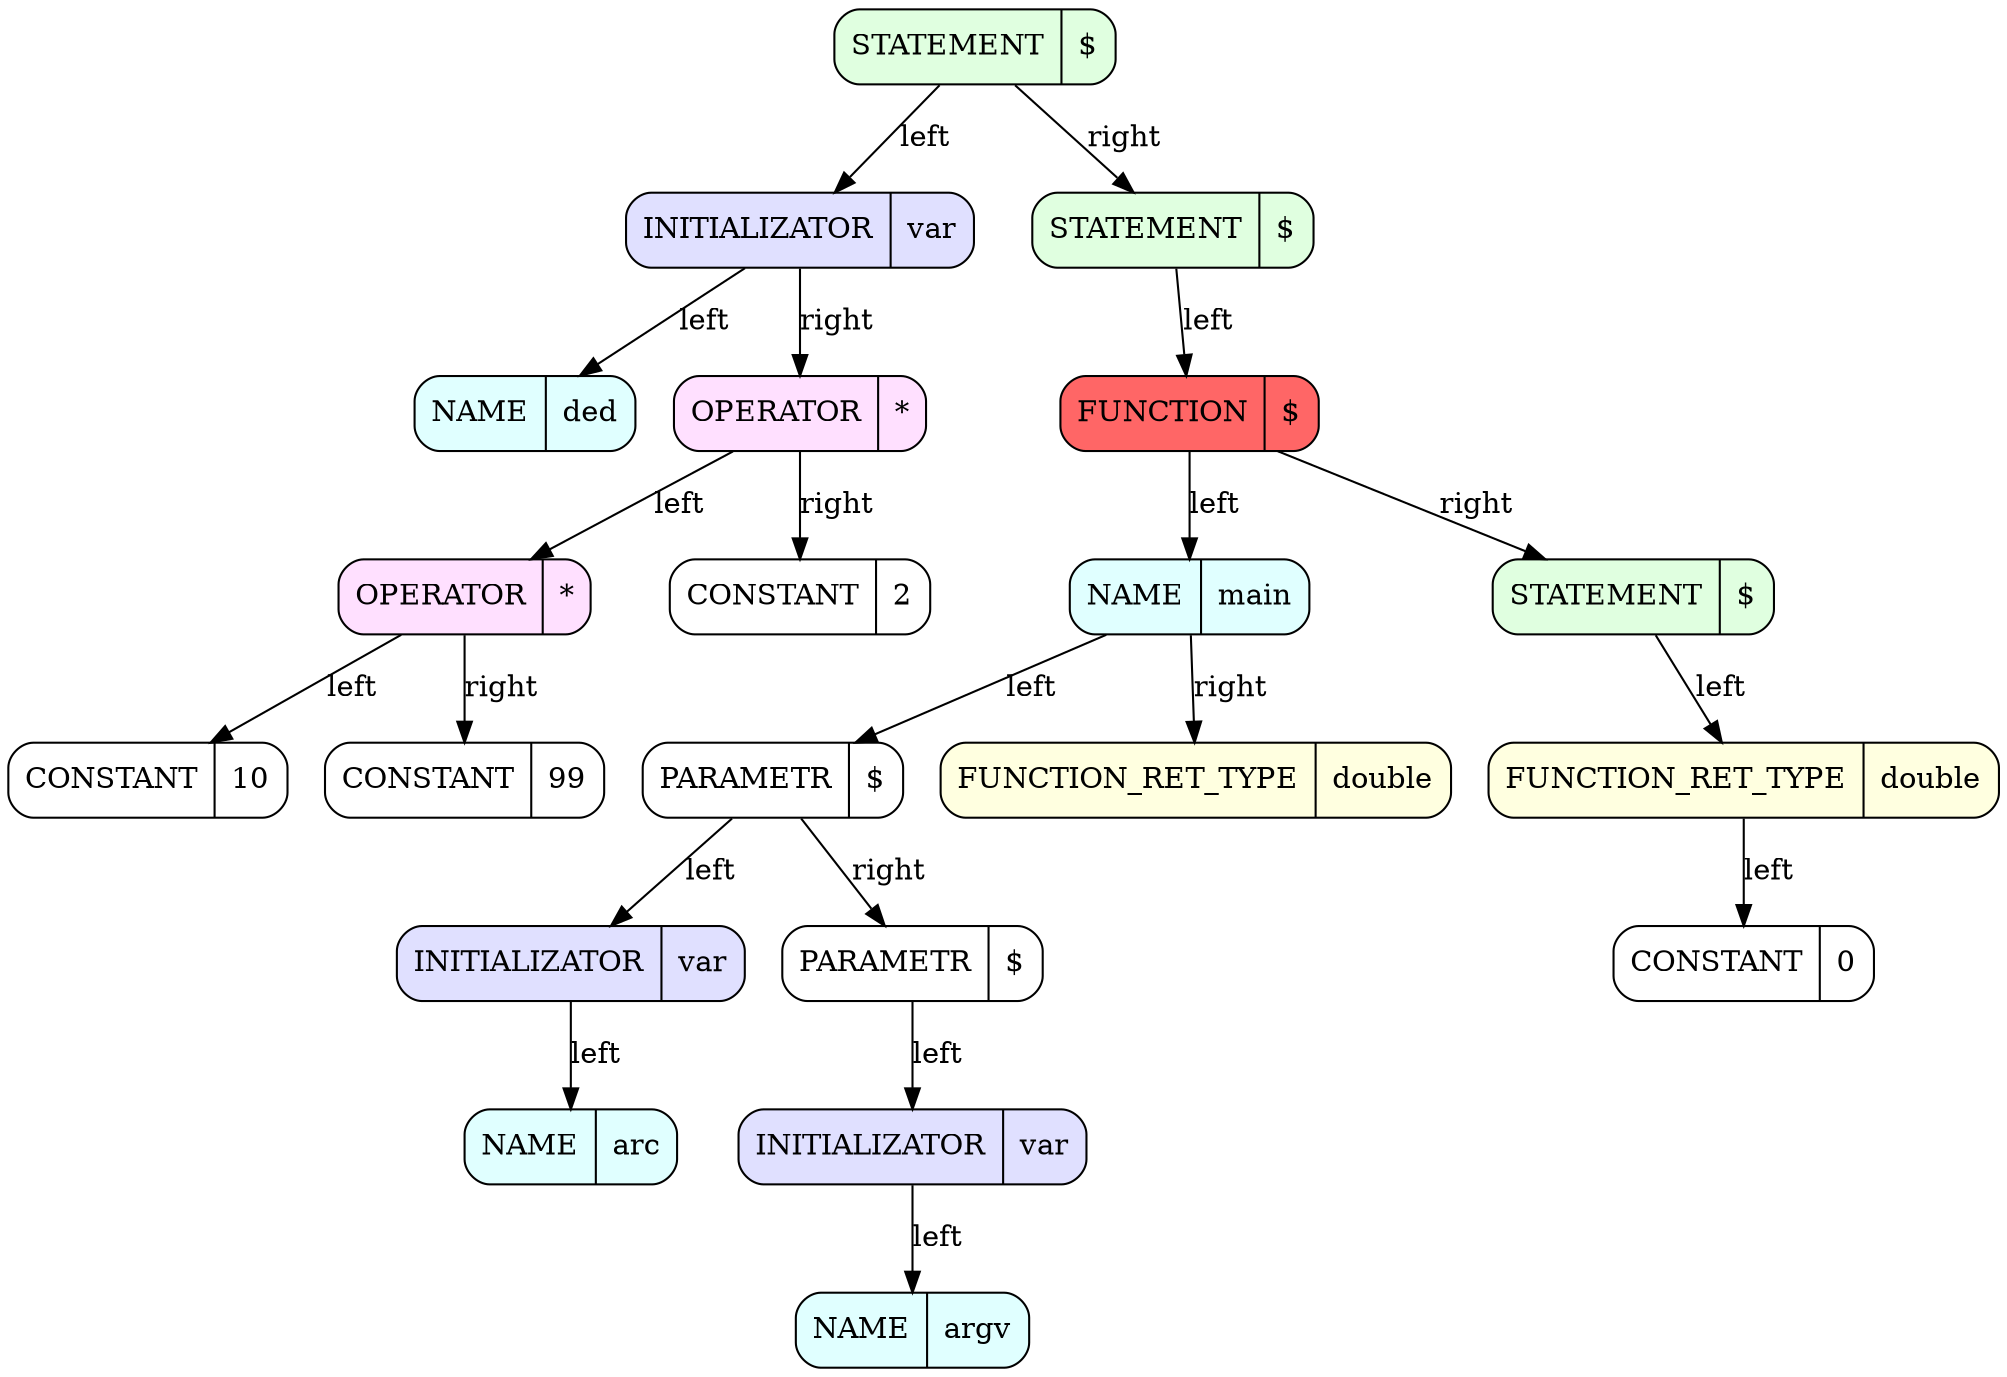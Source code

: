 ########################################################### SetDot
digraph 
{
rankdir = TB # RANKDIR
		node_0x55e3f08b3620 [style = filled, fillcolor = "#E0FFE0", shape = Mrecord label =  "STATEMENT | {$}"]
		node_0x55e3f08b3658 [style = filled, fillcolor = "#E0E0FF", shape = Mrecord label =  "INITIALIZATOR | {var}"]
		node_0x55e3f08b3690 [style = filled, fillcolor = "#E0FFFF", shape = Mrecord label =  "NAME | {ded}"]
		node_0x55e3f08b3658 -> node_0x55e3f08b3690 [label = "left"]
		node_0x55e3f08b36c8 [style = filled, fillcolor = "#FFE0FF", shape = Mrecord label =  "OPERATOR | {*}"]
		node_0x55e3f08b3700 [style = filled, fillcolor = "#FFE0FF", shape = Mrecord label =  "OPERATOR | {*}"]
		node_0x55e3f08b3738 [style = filled, fillcolor = "#FFFFFF", shape = Mrecord label =  "CONSTANT | {10}"]
		node_0x55e3f08b3700 -> node_0x55e3f08b3738 [label = "left"]
		node_0x55e3f08b3770 [style = filled, fillcolor = "#FFFFFF", shape = Mrecord label =  "CONSTANT | {99}"]
		node_0x55e3f08b3700 -> node_0x55e3f08b3770 [label = "right"]
		node_0x55e3f08b36c8 -> node_0x55e3f08b3700 [label = "left"]
		node_0x55e3f08b37a8 [style = filled, fillcolor = "#FFFFFF", shape = Mrecord label =  "CONSTANT | {2}"]
		node_0x55e3f08b36c8 -> node_0x55e3f08b37a8 [label = "right"]
		node_0x55e3f08b3658 -> node_0x55e3f08b36c8 [label = "right"]
		node_0x55e3f08b3620 -> node_0x55e3f08b3658 [label = "left"]
		node_0x55e3f08b37e0 [style = filled, fillcolor = "#E0FFE0", shape = Mrecord label =  "STATEMENT | {$}"]
		node_0x55e3f08b3818 [style = filled, fillcolor = "#FF6666", shape = Mrecord label =  "FUNCTION | {$}"]
		node_0x55e3f08b3850 [style = filled, fillcolor = "#E0FFFF", shape = Mrecord label =  "NAME | {main}"]
		node_0x55e3f08b3888 [style = filled, fillcolor = "#FFFFFF", shape = Mrecord label =  "PARAMETR | {$}"]
		node_0x55e3f08b38c0 [style = filled, fillcolor = "#E0E0FF", shape = Mrecord label =  "INITIALIZATOR | {var}"]
		node_0x55e3f08b38f8 [style = filled, fillcolor = "#E0FFFF", shape = Mrecord label =  "NAME | {arc}"]
		node_0x55e3f08b38c0 -> node_0x55e3f08b38f8 [label = "left"]
		node_0x55e3f08b3888 -> node_0x55e3f08b38c0 [label = "left"]
		node_0x55e3f08b3930 [style = filled, fillcolor = "#FFFFFF", shape = Mrecord label =  "PARAMETR | {$}"]
		node_0x55e3f08b3968 [style = filled, fillcolor = "#E0E0FF", shape = Mrecord label =  "INITIALIZATOR | {var}"]
		node_0x55e3f08b39a0 [style = filled, fillcolor = "#E0FFFF", shape = Mrecord label =  "NAME | {argv}"]
		node_0x55e3f08b3968 -> node_0x55e3f08b39a0 [label = "left"]
		node_0x55e3f08b3930 -> node_0x55e3f08b3968 [label = "left"]
		node_0x55e3f08b3888 -> node_0x55e3f08b3930 [label = "right"]
		node_0x55e3f08b3850 -> node_0x55e3f08b3888 [label = "left"]
		node_0x55e3f08b39d8 [style = filled, fillcolor = "#FFFFE0", shape = Mrecord label =  "FUNCTION_RET_TYPE | {double}"]
		node_0x55e3f08b3850 -> node_0x55e3f08b39d8 [label = "right"]
		node_0x55e3f08b3818 -> node_0x55e3f08b3850 [label = "left"]
		node_0x55e3f08b3a10 [style = filled, fillcolor = "#E0FFE0", shape = Mrecord label =  "STATEMENT | {$}"]
		node_0x55e3f08b3a48 [style = filled, fillcolor = "#FFFFE0", shape = Mrecord label =  "FUNCTION_RET_TYPE | {double}"]
		node_0x55e3f08b3a80 [style = filled, fillcolor = "#FFFFFF", shape = Mrecord label =  "CONSTANT | {0}"]
		node_0x55e3f08b3a48 -> node_0x55e3f08b3a80 [label = "left"]
		node_0x55e3f08b3a10 -> node_0x55e3f08b3a48 [label = "left"]
		node_0x55e3f08b3818 -> node_0x55e3f08b3a10 [label = "right"]
		node_0x55e3f08b37e0 -> node_0x55e3f08b3818 [label = "left"]
		node_0x55e3f08b3620 -> node_0x55e3f08b37e0 [label = "right"]
########################################################### SetEndDot

}